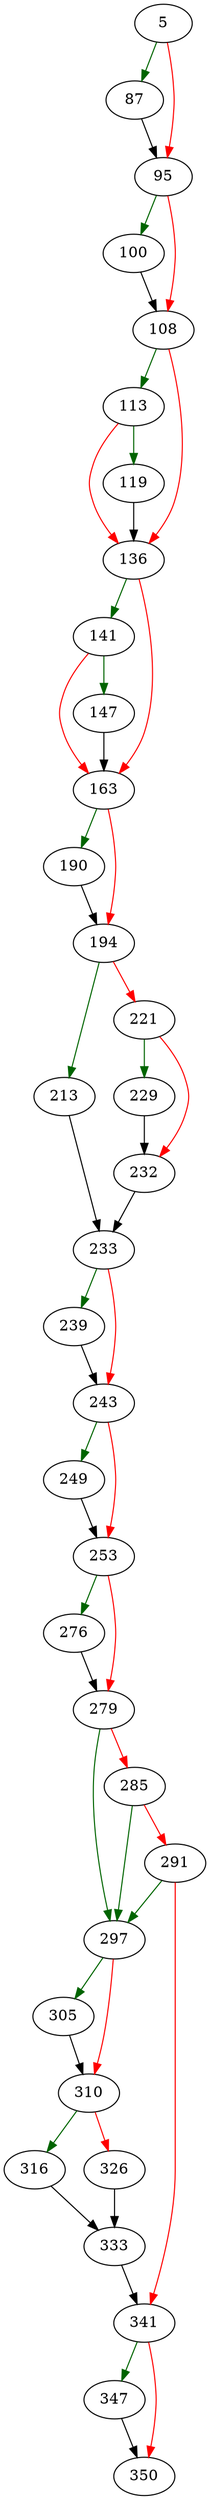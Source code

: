 strict digraph "windowCodeRowExprStep" {
	// Node definitions.
	5 [entry=true];
	87;
	95;
	100;
	108;
	113;
	136;
	119;
	141;
	163;
	147;
	190;
	194;
	213;
	221;
	233;
	229;
	232;
	239;
	243;
	249;
	253;
	276;
	279;
	297;
	285;
	291;
	341;
	305;
	310;
	316;
	326;
	333;
	347;
	350;

	// Edge definitions.
	5 -> 87 [
		color=darkgreen
		cond=true
	];
	5 -> 95 [
		color=red
		cond=false
	];
	87 -> 95;
	95 -> 100 [
		color=darkgreen
		cond=true
	];
	95 -> 108 [
		color=red
		cond=false
	];
	100 -> 108;
	108 -> 113 [
		color=darkgreen
		cond=true
	];
	108 -> 136 [
		color=red
		cond=false
	];
	113 -> 136 [
		color=red
		cond=false
	];
	113 -> 119 [
		color=darkgreen
		cond=true
	];
	136 -> 141 [
		color=darkgreen
		cond=true
	];
	136 -> 163 [
		color=red
		cond=false
	];
	119 -> 136;
	141 -> 163 [
		color=red
		cond=false
	];
	141 -> 147 [
		color=darkgreen
		cond=true
	];
	163 -> 190 [
		color=darkgreen
		cond=true
	];
	163 -> 194 [
		color=red
		cond=false
	];
	147 -> 163;
	190 -> 194;
	194 -> 213 [
		color=darkgreen
		cond=true
	];
	194 -> 221 [
		color=red
		cond=false
	];
	213 -> 233;
	221 -> 229 [
		color=darkgreen
		cond=true
	];
	221 -> 232 [
		color=red
		cond=false
	];
	233 -> 239 [
		color=darkgreen
		cond=true
	];
	233 -> 243 [
		color=red
		cond=false
	];
	229 -> 232;
	232 -> 233;
	239 -> 243;
	243 -> 249 [
		color=darkgreen
		cond=true
	];
	243 -> 253 [
		color=red
		cond=false
	];
	249 -> 253;
	253 -> 276 [
		color=darkgreen
		cond=true
	];
	253 -> 279 [
		color=red
		cond=false
	];
	276 -> 279;
	279 -> 297 [
		color=darkgreen
		cond=true
	];
	279 -> 285 [
		color=red
		cond=false
	];
	297 -> 305 [
		color=darkgreen
		cond=true
	];
	297 -> 310 [
		color=red
		cond=false
	];
	285 -> 297 [
		color=darkgreen
		cond=true
	];
	285 -> 291 [
		color=red
		cond=false
	];
	291 -> 297 [
		color=darkgreen
		cond=true
	];
	291 -> 341 [
		color=red
		cond=false
	];
	341 -> 347 [
		color=darkgreen
		cond=true
	];
	341 -> 350 [
		color=red
		cond=false
	];
	305 -> 310;
	310 -> 316 [
		color=darkgreen
		cond=true
	];
	310 -> 326 [
		color=red
		cond=false
	];
	316 -> 333;
	326 -> 333;
	333 -> 341;
	347 -> 350;
}